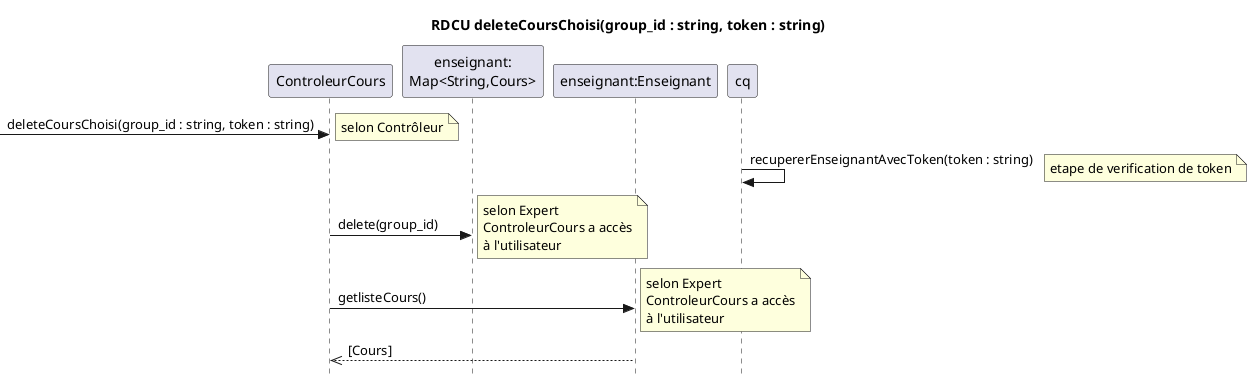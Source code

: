 @startuml RDCU
skinparam style strictuml
skinparam defaultfontname Verdana
title RDCU deleteCoursChoisi(group_id : string, token : string)

participant "ControleurCours" as cc
participant "enseignant:\nMap<String,Cours>" as mc
participant "enseignant:Enseignant" as e

->cc : deleteCoursChoisi(group_id : string, token : string)
note right : selon Contrôleur
cq->cq : recupererEnseignantAvecToken(token : string)
note right : etape de verification de token
cc->mc : delete(group_id)
note right : selon Expert\nControleurCours a accès\nà l'utilisateur
cc->e : getlisteCours()
note right : selon Expert\nControleurCours a accès\nà l'utilisateur
e-->>cc : [Cours]
@enduml